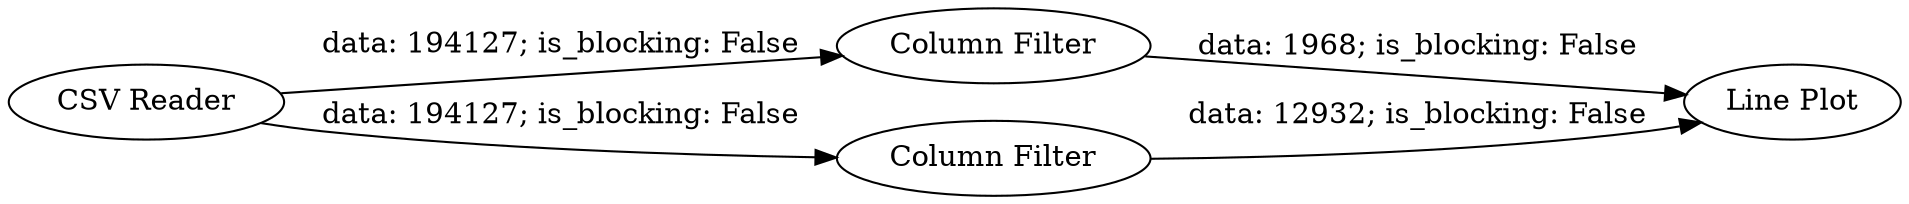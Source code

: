 digraph {
	"1007951911385505032_3" [label="Column Filter"]
	"1007951911385505032_2" [label="Column Filter"]
	"1007951911385505032_4" [label="Line Plot"]
	"1007951911385505032_1" [label="CSV Reader"]
	"1007951911385505032_1" -> "1007951911385505032_3" [label="data: 194127; is_blocking: False"]
	"1007951911385505032_2" -> "1007951911385505032_4" [label="data: 12932; is_blocking: False"]
	"1007951911385505032_1" -> "1007951911385505032_2" [label="data: 194127; is_blocking: False"]
	"1007951911385505032_3" -> "1007951911385505032_4" [label="data: 1968; is_blocking: False"]
	rankdir=LR
}

